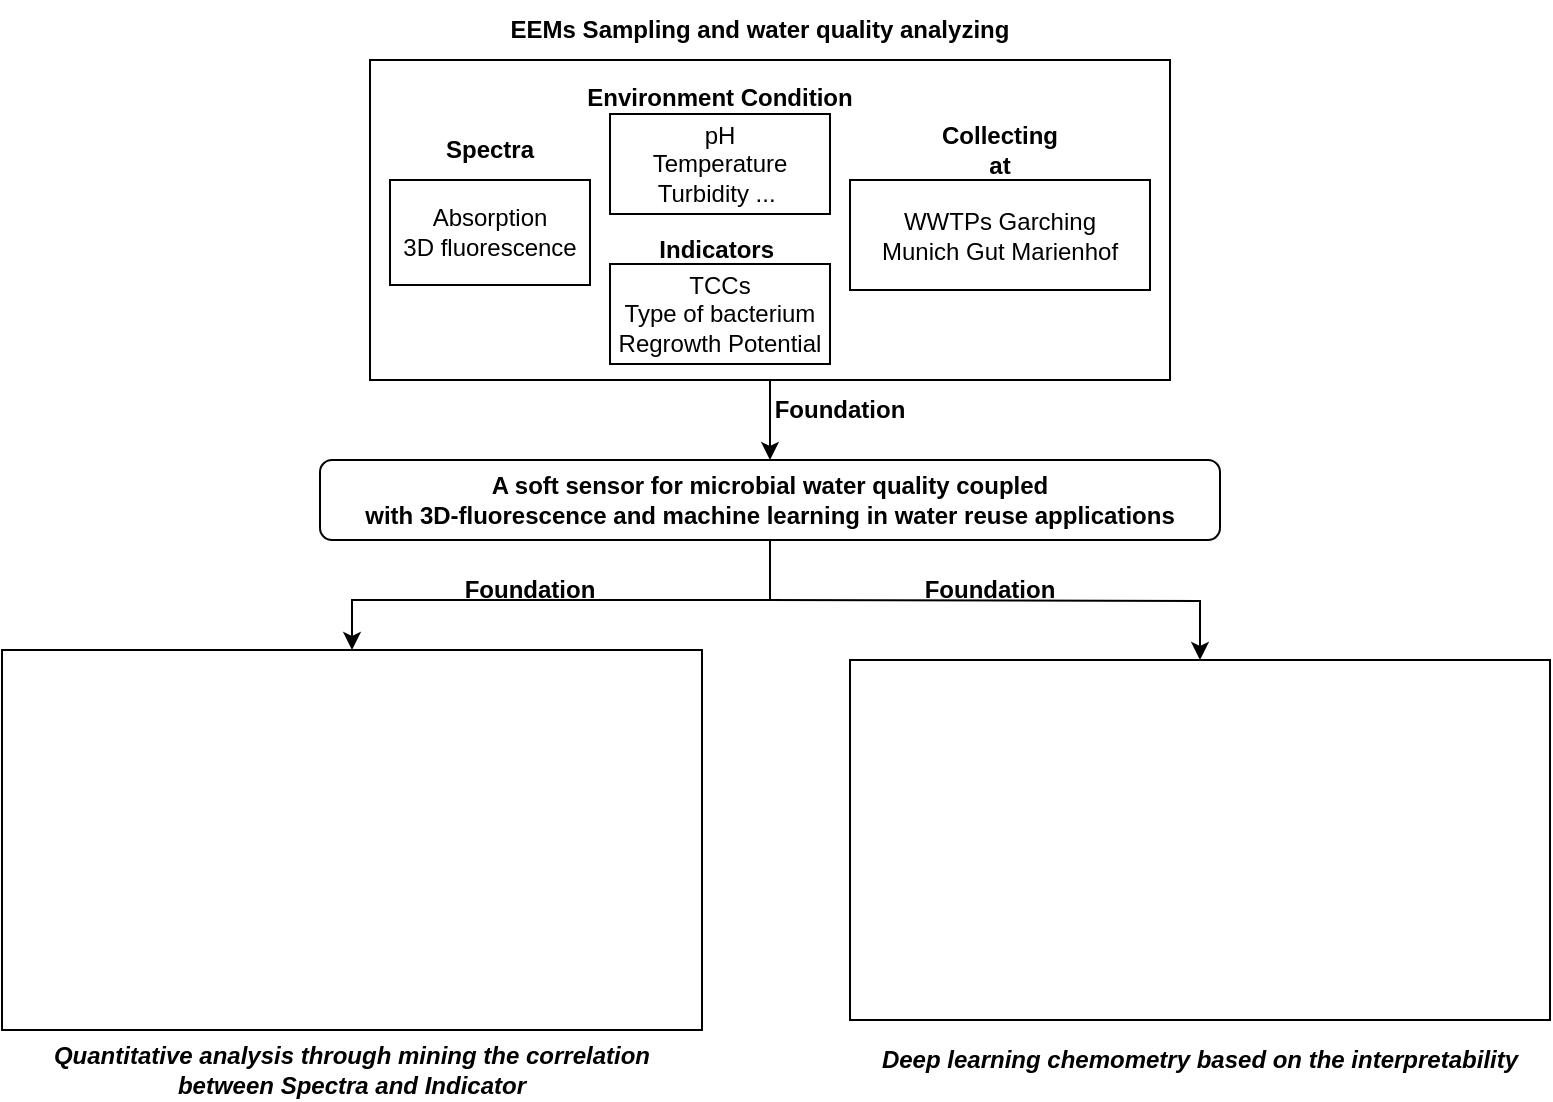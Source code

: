 <mxfile version="22.1.17" type="github">
  <diagram name="第 1 页" id="Ug7J9FKKV1W9taiNYJFJ">
    <mxGraphModel dx="1259" dy="686" grid="1" gridSize="10" guides="1" tooltips="1" connect="1" arrows="1" fold="1" page="1" pageScale="1" pageWidth="827" pageHeight="1169" math="0" shadow="0">
      <root>
        <mxCell id="0" />
        <mxCell id="1" parent="0" />
        <mxCell id="Jn_wPJFBXzApLbr0VtlG-18" value="" style="edgeStyle=orthogonalEdgeStyle;rounded=0;orthogonalLoop=1;jettySize=auto;html=1;" edge="1" parent="1" source="Jn_wPJFBXzApLbr0VtlG-2" target="Jn_wPJFBXzApLbr0VtlG-16">
          <mxGeometry relative="1" as="geometry" />
        </mxCell>
        <mxCell id="Jn_wPJFBXzApLbr0VtlG-2" value="" style="rounded=0;whiteSpace=wrap;html=1;" vertex="1" parent="1">
          <mxGeometry x="214" y="100" width="400" height="160" as="geometry" />
        </mxCell>
        <mxCell id="Jn_wPJFBXzApLbr0VtlG-3" value="Absorption&lt;br&gt;3D&amp;nbsp;fluorescence" style="rounded=0;whiteSpace=wrap;html=1;" vertex="1" parent="1">
          <mxGeometry x="224" y="160" width="100" height="52.5" as="geometry" />
        </mxCell>
        <mxCell id="Jn_wPJFBXzApLbr0VtlG-4" value="pH&lt;br&gt;Temperature&lt;br&gt;Turbidity ...&amp;nbsp;" style="rounded=0;whiteSpace=wrap;html=1;" vertex="1" parent="1">
          <mxGeometry x="334" y="127" width="110" height="50" as="geometry" />
        </mxCell>
        <mxCell id="Jn_wPJFBXzApLbr0VtlG-5" value="WWTPs&amp;nbsp;Garching&lt;br&gt;Munich Gut Marienhof" style="rounded=0;whiteSpace=wrap;html=1;" vertex="1" parent="1">
          <mxGeometry x="454" y="160" width="150" height="55" as="geometry" />
        </mxCell>
        <mxCell id="Jn_wPJFBXzApLbr0VtlG-7" value="" style="rounded=0;whiteSpace=wrap;html=1;" vertex="1" parent="1">
          <mxGeometry x="30" y="395" width="350" height="190" as="geometry" />
        </mxCell>
        <mxCell id="Jn_wPJFBXzApLbr0VtlG-8" value="" style="rounded=0;whiteSpace=wrap;html=1;" vertex="1" parent="1">
          <mxGeometry x="454" y="400" width="350" height="180" as="geometry" />
        </mxCell>
        <mxCell id="Jn_wPJFBXzApLbr0VtlG-9" value="Spectra" style="text;html=1;strokeColor=none;fillColor=none;align=center;verticalAlign=middle;whiteSpace=wrap;rounded=0;fontStyle=1" vertex="1" parent="1">
          <mxGeometry x="244" y="130" width="60" height="30" as="geometry" />
        </mxCell>
        <mxCell id="Jn_wPJFBXzApLbr0VtlG-10" value="Indicators&amp;nbsp;" style="text;html=1;strokeColor=none;fillColor=none;align=center;verticalAlign=middle;whiteSpace=wrap;rounded=0;fontStyle=1" vertex="1" parent="1">
          <mxGeometry x="359" y="180" width="60" height="30" as="geometry" />
        </mxCell>
        <mxCell id="Jn_wPJFBXzApLbr0VtlG-11" value="EEMs&amp;nbsp;Sampling and water quality analyzing" style="text;html=1;strokeColor=none;fillColor=none;align=center;verticalAlign=middle;whiteSpace=wrap;rounded=0;fontStyle=1" vertex="1" parent="1">
          <mxGeometry x="244" y="70" width="330" height="30" as="geometry" />
        </mxCell>
        <mxCell id="Jn_wPJFBXzApLbr0VtlG-12" value="TCCs&lt;br&gt;Type of&amp;nbsp;bacterium&lt;br&gt;Regrowth Potential" style="rounded=0;whiteSpace=wrap;html=1;" vertex="1" parent="1">
          <mxGeometry x="334" y="202" width="110" height="50" as="geometry" />
        </mxCell>
        <mxCell id="Jn_wPJFBXzApLbr0VtlG-13" value="Collecting at" style="text;html=1;strokeColor=none;fillColor=none;align=center;verticalAlign=middle;whiteSpace=wrap;rounded=0;fontStyle=1" vertex="1" parent="1">
          <mxGeometry x="494" y="130" width="70" height="30" as="geometry" />
        </mxCell>
        <mxCell id="Jn_wPJFBXzApLbr0VtlG-14" value="Quantitative analysis through mining the correlation between Spectra and Indicator" style="text;html=1;strokeColor=none;fillColor=none;align=center;verticalAlign=middle;whiteSpace=wrap;rounded=0;fontStyle=3" vertex="1" parent="1">
          <mxGeometry x="40" y="590" width="330" height="30" as="geometry" />
        </mxCell>
        <mxCell id="Jn_wPJFBXzApLbr0VtlG-15" value="&lt;div&gt;&lt;span&gt;Deep learning&amp;nbsp;&lt;/span&gt;&lt;span style=&quot;background-color: initial;&quot;&gt;chemometry based on the interpretability&lt;/span&gt;&lt;/div&gt;" style="text;html=1;strokeColor=none;fillColor=none;align=center;verticalAlign=middle;whiteSpace=wrap;rounded=0;fontStyle=3" vertex="1" parent="1">
          <mxGeometry x="461" y="585" width="336" height="30" as="geometry" />
        </mxCell>
        <mxCell id="Jn_wPJFBXzApLbr0VtlG-19" value="" style="edgeStyle=orthogonalEdgeStyle;rounded=0;orthogonalLoop=1;jettySize=auto;html=1;" edge="1" parent="1" source="Jn_wPJFBXzApLbr0VtlG-16" target="Jn_wPJFBXzApLbr0VtlG-7">
          <mxGeometry relative="1" as="geometry">
            <Array as="points">
              <mxPoint x="414" y="370" />
              <mxPoint x="205" y="370" />
            </Array>
          </mxGeometry>
        </mxCell>
        <mxCell id="Jn_wPJFBXzApLbr0VtlG-16" value="&lt;b&gt;A soft sensor for microbial water quality coupled&lt;br/&gt;with 3D-fluorescence and machine learning in water reuse applications&lt;/b&gt;" style="rounded=1;whiteSpace=wrap;html=1;" vertex="1" parent="1">
          <mxGeometry x="189" y="300" width="450" height="40" as="geometry" />
        </mxCell>
        <mxCell id="Jn_wPJFBXzApLbr0VtlG-20" value="" style="edgeStyle=orthogonalEdgeStyle;rounded=0;orthogonalLoop=1;jettySize=auto;html=1;entryX=0.5;entryY=0;entryDx=0;entryDy=0;" edge="1" parent="1" target="Jn_wPJFBXzApLbr0VtlG-8">
          <mxGeometry relative="1" as="geometry">
            <mxPoint x="410" y="370" as="sourcePoint" />
            <mxPoint x="215" y="405" as="targetPoint" />
          </mxGeometry>
        </mxCell>
        <mxCell id="Jn_wPJFBXzApLbr0VtlG-22" value="Foundation" style="text;html=1;strokeColor=none;fillColor=none;align=center;verticalAlign=middle;whiteSpace=wrap;rounded=0;fontStyle=1" vertex="1" parent="1">
          <mxGeometry x="419" y="260" width="60" height="30" as="geometry" />
        </mxCell>
        <mxCell id="Jn_wPJFBXzApLbr0VtlG-23" value="Foundation" style="text;html=1;strokeColor=none;fillColor=none;align=center;verticalAlign=middle;whiteSpace=wrap;rounded=0;fontStyle=1" vertex="1" parent="1">
          <mxGeometry x="264" y="350" width="60" height="30" as="geometry" />
        </mxCell>
        <mxCell id="Jn_wPJFBXzApLbr0VtlG-24" value="Foundation" style="text;html=1;strokeColor=none;fillColor=none;align=center;verticalAlign=middle;whiteSpace=wrap;rounded=0;fontStyle=1" vertex="1" parent="1">
          <mxGeometry x="494" y="350" width="60" height="30" as="geometry" />
        </mxCell>
        <mxCell id="Jn_wPJFBXzApLbr0VtlG-25" value="Environment Condition" style="text;html=1;strokeColor=none;fillColor=none;align=center;verticalAlign=middle;whiteSpace=wrap;rounded=0;fontStyle=1" vertex="1" parent="1">
          <mxGeometry x="321" y="104" width="136" height="30" as="geometry" />
        </mxCell>
      </root>
    </mxGraphModel>
  </diagram>
</mxfile>
